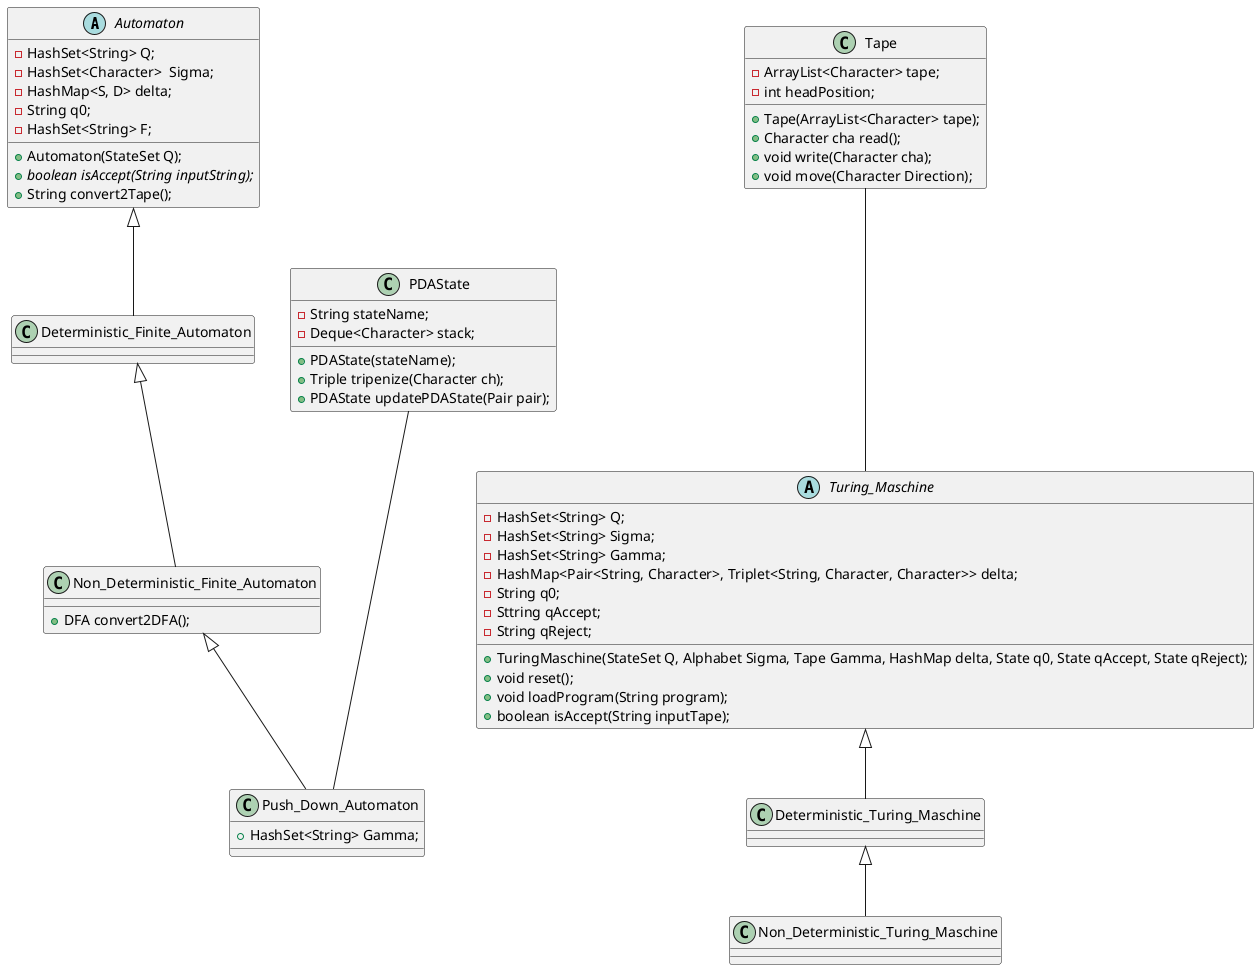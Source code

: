 @startuml

abstract Automaton {
- HashSet<String> Q;
- HashSet<Character>  Sigma;
- HashMap<S, D> delta;
- String q0;
- HashSet<String> F;
+ Automaton(StateSet Q);
+ {abstract} boolean isAccept(String inputString);
+ String convert2Tape();
}

Automaton <|-- Deterministic_Finite_Automaton
class Deterministic_Finite_Automaton {
}

Deterministic_Finite_Automaton <|-- Non_Deterministic_Finite_Automaton
class  Non_Deterministic_Finite_Automaton {
+ DFA convert2DFA();
}

Non_Deterministic_Finite_Automaton <|-- Push_Down_Automaton
class Push_Down_Automaton {
+ HashSet<String> Gamma;
}

PDAState --- Push_Down_Automaton

class PDAState {
- String stateName;
- Deque<Character> stack;

+ PDAState(stateName);
+ Triple tripenize(Character ch);
+ PDAState updatePDAState(Pair pair);
}

abstract class Turing_Maschine{
- HashSet<String> Q;
- HashSet<String> Sigma;
- HashSet<String> Gamma;
- HashMap<Pair<String, Character>, Triplet<String, Character, Character>> delta;
- String q0;
- Sttring qAccept;
- String qReject;

+ TuringMaschine(StateSet Q, Alphabet Sigma, Tape Gamma, HashMap delta, State q0, State qAccept, State qReject);
+ void reset();
+ void loadProgram(String program);
+ boolean isAccept(String inputTape);
}

Turing_Maschine <|-- Deterministic_Turing_Maschine

class Deterministic_Turing_Maschine{
}

Deterministic_Turing_Maschine <|-- Non_Deterministic_Turing_Maschine

class Non_Deterministic_Turing_Maschine{
}

Tape --- Turing_Maschine

class Tape{
- ArrayList<Character> tape;
- int headPosition;

+ Tape(ArrayList<Character> tape);
+ Character cha read();
+ void write(Character cha);
+ void move(Character Direction);
}

@enduml